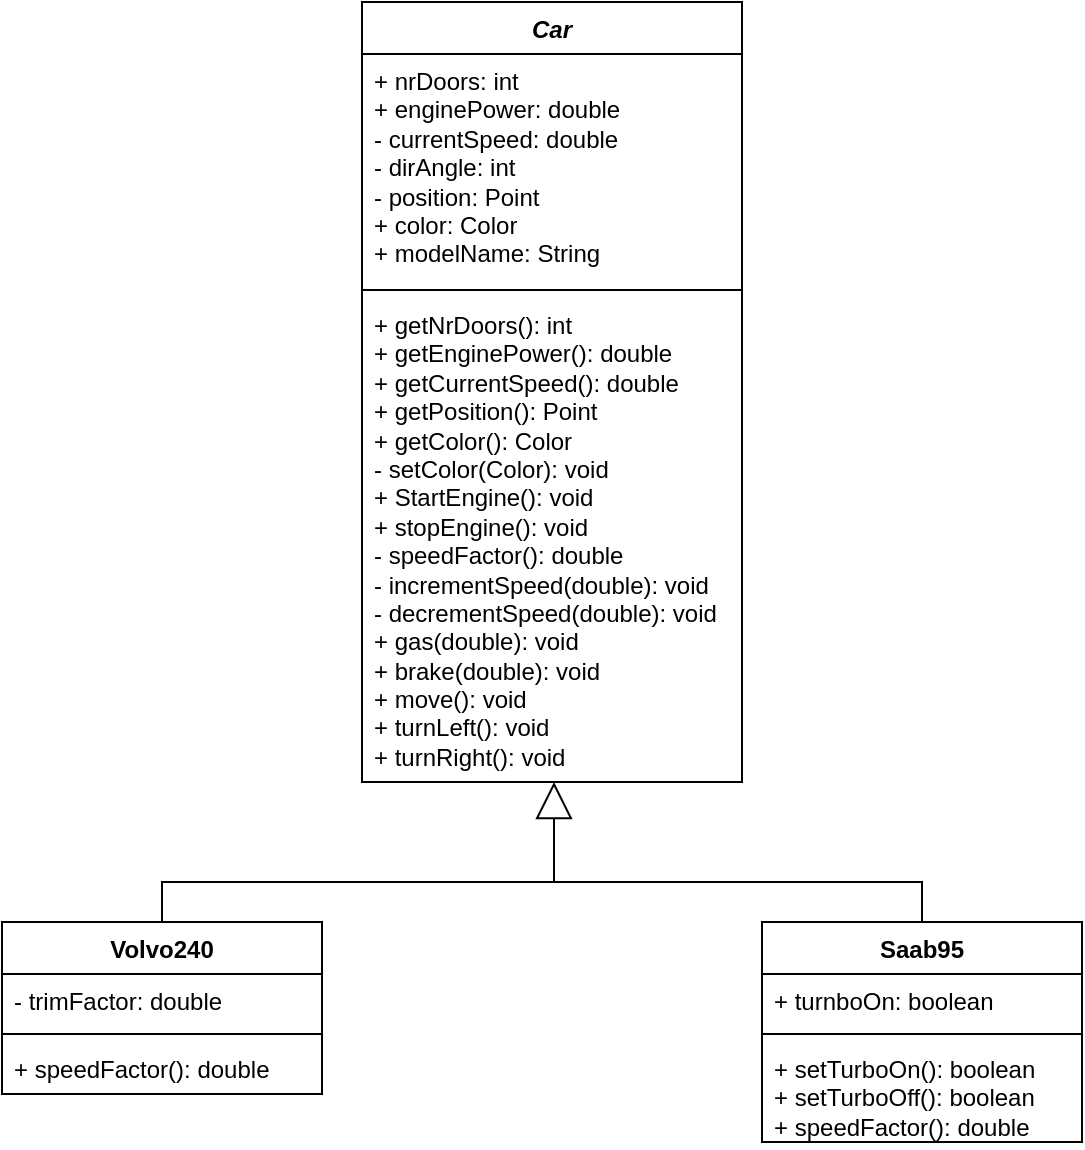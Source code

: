 <mxfile version="26.0.7">
  <diagram id="C5RBs43oDa-KdzZeNtuy" name="Page-1">
    <mxGraphModel dx="1036" dy="606" grid="1" gridSize="10" guides="1" tooltips="1" connect="1" arrows="1" fold="1" page="1" pageScale="1" pageWidth="827" pageHeight="1169" math="0" shadow="0">
      <root>
        <mxCell id="WIyWlLk6GJQsqaUBKTNV-0" />
        <mxCell id="WIyWlLk6GJQsqaUBKTNV-1" parent="WIyWlLk6GJQsqaUBKTNV-0" />
        <mxCell id="wIxcjb9BNX97bkSHnx36-12" value="" style="ellipse;whiteSpace=wrap;html=1;align=center;aspect=fixed;fillColor=none;strokeColor=none;resizable=0;perimeter=centerPerimeter;rotatable=0;allowArrows=0;points=[];outlineConnect=1;" vertex="1" parent="WIyWlLk6GJQsqaUBKTNV-1">
          <mxGeometry x="145" y="340" width="10" height="10" as="geometry" />
        </mxCell>
        <mxCell id="wIxcjb9BNX97bkSHnx36-14" value="Volvo240" style="swimlane;fontStyle=1;align=center;verticalAlign=top;childLayout=stackLayout;horizontal=1;startSize=26;horizontalStack=0;resizeParent=1;resizeParentMax=0;resizeLast=0;collapsible=1;marginBottom=0;whiteSpace=wrap;html=1;" vertex="1" parent="WIyWlLk6GJQsqaUBKTNV-1">
          <mxGeometry x="40" y="500" width="160" height="86" as="geometry" />
        </mxCell>
        <mxCell id="wIxcjb9BNX97bkSHnx36-15" value="- trimFactor: double" style="text;strokeColor=none;fillColor=none;align=left;verticalAlign=top;spacingLeft=4;spacingRight=4;overflow=hidden;rotatable=0;points=[[0,0.5],[1,0.5]];portConstraint=eastwest;whiteSpace=wrap;html=1;" vertex="1" parent="wIxcjb9BNX97bkSHnx36-14">
          <mxGeometry y="26" width="160" height="26" as="geometry" />
        </mxCell>
        <mxCell id="wIxcjb9BNX97bkSHnx36-16" value="" style="line;strokeWidth=1;fillColor=none;align=left;verticalAlign=middle;spacingTop=-1;spacingLeft=3;spacingRight=3;rotatable=0;labelPosition=right;points=[];portConstraint=eastwest;strokeColor=inherit;" vertex="1" parent="wIxcjb9BNX97bkSHnx36-14">
          <mxGeometry y="52" width="160" height="8" as="geometry" />
        </mxCell>
        <mxCell id="wIxcjb9BNX97bkSHnx36-17" value="&lt;span style=&quot;text-wrap: nowrap; background-color: rgb(255, 255, 255);&quot;&gt;+ speedFactor(): double&lt;/span&gt;" style="text;strokeColor=none;fillColor=none;align=left;verticalAlign=top;spacingLeft=4;spacingRight=4;overflow=hidden;rotatable=0;points=[[0,0.5],[1,0.5]];portConstraint=eastwest;whiteSpace=wrap;html=1;" vertex="1" parent="wIxcjb9BNX97bkSHnx36-14">
          <mxGeometry y="60" width="160" height="26" as="geometry" />
        </mxCell>
        <mxCell id="wIxcjb9BNX97bkSHnx36-18" value="&lt;i&gt;Car&lt;/i&gt;" style="swimlane;fontStyle=1;align=center;verticalAlign=top;childLayout=stackLayout;horizontal=1;startSize=26;horizontalStack=0;resizeParent=1;resizeParentMax=0;resizeLast=0;collapsible=1;marginBottom=0;whiteSpace=wrap;html=1;" vertex="1" parent="WIyWlLk6GJQsqaUBKTNV-1">
          <mxGeometry x="220" y="40" width="190" height="390" as="geometry">
            <mxRectangle x="480" y="40" width="60" height="30" as="alternateBounds" />
          </mxGeometry>
        </mxCell>
        <mxCell id="wIxcjb9BNX97bkSHnx36-19" value="+ nrDoors: int&lt;div&gt;+ enginePower: double&lt;/div&gt;&lt;div&gt;- currentSpeed: double&lt;/div&gt;&lt;div&gt;- dirAngle: int&lt;/div&gt;&lt;div&gt;- position: Point&lt;/div&gt;&lt;div&gt;&lt;span style=&quot;background-color: transparent; color: light-dark(rgb(0, 0, 0), rgb(255, 255, 255));&quot;&gt;+ color: Color&lt;/span&gt;&lt;/div&gt;&lt;div&gt;+ modelName: String&lt;/div&gt;" style="text;strokeColor=none;fillColor=none;align=left;verticalAlign=top;spacingLeft=4;spacingRight=4;overflow=hidden;rotatable=0;points=[[0,0.5],[1,0.5]];portConstraint=eastwest;whiteSpace=wrap;html=1;" vertex="1" parent="wIxcjb9BNX97bkSHnx36-18">
          <mxGeometry y="26" width="190" height="114" as="geometry" />
        </mxCell>
        <mxCell id="wIxcjb9BNX97bkSHnx36-20" value="" style="line;strokeWidth=1;fillColor=none;align=left;verticalAlign=middle;spacingTop=-1;spacingLeft=3;spacingRight=3;rotatable=0;labelPosition=right;points=[];portConstraint=eastwest;strokeColor=inherit;" vertex="1" parent="wIxcjb9BNX97bkSHnx36-18">
          <mxGeometry y="140" width="190" height="8" as="geometry" />
        </mxCell>
        <mxCell id="wIxcjb9BNX97bkSHnx36-21" value="+ getNrDoors(): int&lt;div&gt;+ getEnginePower(): double&lt;/div&gt;&lt;div&gt;+ getCurrentSpeed(): double&lt;/div&gt;&lt;div&gt;+ getPosition(): Point&lt;/div&gt;&lt;div&gt;+ getColor(): Color&lt;/div&gt;&lt;div&gt;- setColor(Color): void&lt;/div&gt;&lt;div&gt;+ StartEngine(): void&lt;/div&gt;&lt;div&gt;+ stopEngine(): void&lt;/div&gt;&lt;div&gt;- speedFactor(): double&lt;/div&gt;&lt;div&gt;- incrementSpeed(double): void&lt;/div&gt;&lt;div&gt;- decrementSpeed(double): void&lt;/div&gt;&lt;div&gt;+ gas(double): void&lt;/div&gt;&lt;div&gt;+ brake(double): void&lt;/div&gt;&lt;div&gt;+ move(): void&lt;/div&gt;&lt;div&gt;+ turnLeft(): void&lt;/div&gt;&lt;div&gt;+ turnRight(): void&lt;/div&gt;&lt;div&gt;&lt;br&gt;&lt;/div&gt;" style="text;strokeColor=none;fillColor=none;align=left;verticalAlign=top;spacingLeft=4;spacingRight=4;overflow=hidden;rotatable=0;points=[[0,0.5],[1,0.5]];portConstraint=eastwest;whiteSpace=wrap;html=1;" vertex="1" parent="wIxcjb9BNX97bkSHnx36-18">
          <mxGeometry y="148" width="190" height="242" as="geometry" />
        </mxCell>
        <mxCell id="wIxcjb9BNX97bkSHnx36-30" value="Saab95" style="swimlane;fontStyle=1;align=center;verticalAlign=top;childLayout=stackLayout;horizontal=1;startSize=26;horizontalStack=0;resizeParent=1;resizeParentMax=0;resizeLast=0;collapsible=1;marginBottom=0;whiteSpace=wrap;html=1;" vertex="1" parent="WIyWlLk6GJQsqaUBKTNV-1">
          <mxGeometry x="420" y="500" width="160" height="110" as="geometry" />
        </mxCell>
        <mxCell id="wIxcjb9BNX97bkSHnx36-31" value="+ turnboOn: boolean" style="text;strokeColor=none;fillColor=none;align=left;verticalAlign=top;spacingLeft=4;spacingRight=4;overflow=hidden;rotatable=0;points=[[0,0.5],[1,0.5]];portConstraint=eastwest;whiteSpace=wrap;html=1;" vertex="1" parent="wIxcjb9BNX97bkSHnx36-30">
          <mxGeometry y="26" width="160" height="26" as="geometry" />
        </mxCell>
        <mxCell id="wIxcjb9BNX97bkSHnx36-32" value="" style="line;strokeWidth=1;fillColor=none;align=left;verticalAlign=middle;spacingTop=-1;spacingLeft=3;spacingRight=3;rotatable=0;labelPosition=right;points=[];portConstraint=eastwest;strokeColor=inherit;" vertex="1" parent="wIxcjb9BNX97bkSHnx36-30">
          <mxGeometry y="52" width="160" height="8" as="geometry" />
        </mxCell>
        <mxCell id="wIxcjb9BNX97bkSHnx36-33" value="+ setTurboOn(): boolean&lt;div&gt;+ setTurboOff(): boolean&lt;br&gt;&lt;/div&gt;&lt;div&gt;+ speedFactor(): double&lt;/div&gt;" style="text;strokeColor=none;fillColor=none;align=left;verticalAlign=top;spacingLeft=4;spacingRight=4;overflow=hidden;rotatable=0;points=[[0,0.5],[1,0.5]];portConstraint=eastwest;whiteSpace=wrap;html=1;" vertex="1" parent="wIxcjb9BNX97bkSHnx36-30">
          <mxGeometry y="60" width="160" height="50" as="geometry" />
        </mxCell>
        <mxCell id="wIxcjb9BNX97bkSHnx36-36" value="" style="endArrow=block;endSize=16;endFill=0;html=1;rounded=0;exitX=0.5;exitY=0;exitDx=0;exitDy=0;" edge="1" parent="WIyWlLk6GJQsqaUBKTNV-1" source="wIxcjb9BNX97bkSHnx36-14">
          <mxGeometry width="160" relative="1" as="geometry">
            <mxPoint x="100" y="360" as="sourcePoint" />
            <mxPoint x="316" y="430" as="targetPoint" />
            <Array as="points">
              <mxPoint x="120" y="480" />
              <mxPoint x="316" y="480" />
            </Array>
          </mxGeometry>
        </mxCell>
        <mxCell id="wIxcjb9BNX97bkSHnx36-38" value="" style="endArrow=none;html=1;rounded=0;entryX=0.5;entryY=0;entryDx=0;entryDy=0;" edge="1" parent="WIyWlLk6GJQsqaUBKTNV-1" target="wIxcjb9BNX97bkSHnx36-30">
          <mxGeometry width="50" height="50" relative="1" as="geometry">
            <mxPoint x="310" y="480" as="sourcePoint" />
            <mxPoint x="500" y="440" as="targetPoint" />
            <Array as="points">
              <mxPoint x="500" y="480" />
            </Array>
          </mxGeometry>
        </mxCell>
      </root>
    </mxGraphModel>
  </diagram>
</mxfile>
